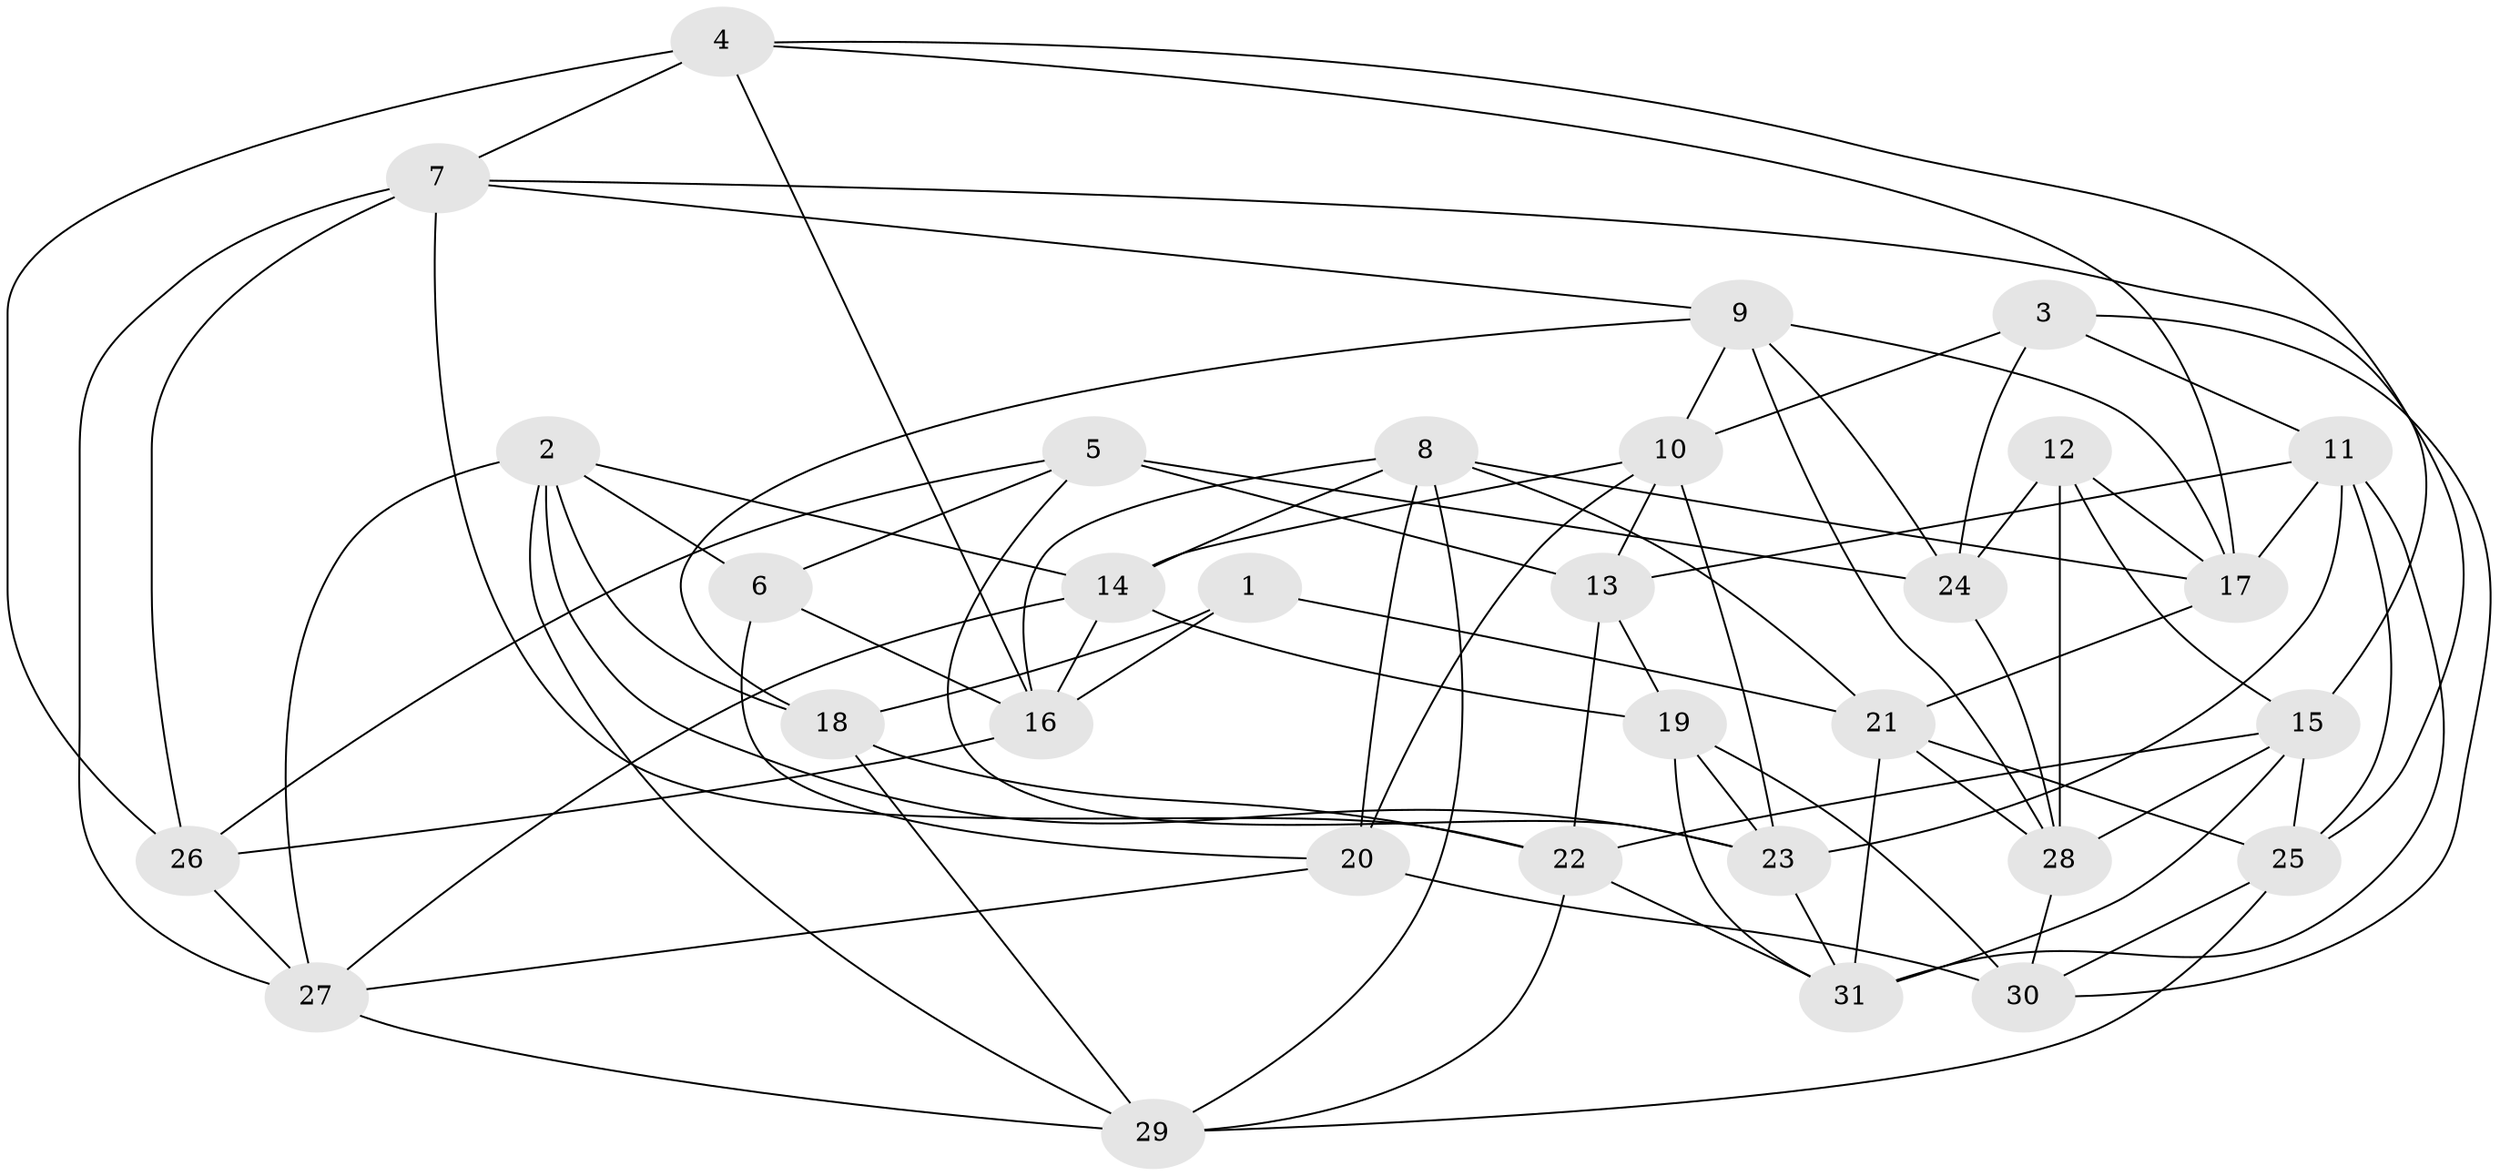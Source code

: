 // original degree distribution, {4: 1.0}
// Generated by graph-tools (version 1.1) at 2025/50/03/09/25 03:50:45]
// undirected, 31 vertices, 84 edges
graph export_dot {
graph [start="1"]
  node [color=gray90,style=filled];
  1;
  2;
  3;
  4;
  5;
  6;
  7;
  8;
  9;
  10;
  11;
  12;
  13;
  14;
  15;
  16;
  17;
  18;
  19;
  20;
  21;
  22;
  23;
  24;
  25;
  26;
  27;
  28;
  29;
  30;
  31;
  1 -- 16 [weight=1.0];
  1 -- 18 [weight=2.0];
  1 -- 21 [weight=1.0];
  2 -- 6 [weight=1.0];
  2 -- 14 [weight=1.0];
  2 -- 18 [weight=1.0];
  2 -- 23 [weight=1.0];
  2 -- 27 [weight=1.0];
  2 -- 29 [weight=1.0];
  3 -- 10 [weight=1.0];
  3 -- 11 [weight=1.0];
  3 -- 24 [weight=1.0];
  3 -- 30 [weight=1.0];
  4 -- 7 [weight=1.0];
  4 -- 15 [weight=1.0];
  4 -- 16 [weight=1.0];
  4 -- 17 [weight=1.0];
  4 -- 26 [weight=2.0];
  5 -- 6 [weight=1.0];
  5 -- 13 [weight=1.0];
  5 -- 23 [weight=1.0];
  5 -- 24 [weight=2.0];
  5 -- 26 [weight=1.0];
  6 -- 16 [weight=1.0];
  6 -- 20 [weight=1.0];
  7 -- 9 [weight=1.0];
  7 -- 22 [weight=1.0];
  7 -- 25 [weight=1.0];
  7 -- 26 [weight=1.0];
  7 -- 27 [weight=1.0];
  8 -- 14 [weight=1.0];
  8 -- 16 [weight=1.0];
  8 -- 17 [weight=1.0];
  8 -- 20 [weight=1.0];
  8 -- 21 [weight=1.0];
  8 -- 29 [weight=1.0];
  9 -- 10 [weight=1.0];
  9 -- 17 [weight=1.0];
  9 -- 18 [weight=1.0];
  9 -- 24 [weight=1.0];
  9 -- 28 [weight=1.0];
  10 -- 13 [weight=1.0];
  10 -- 14 [weight=1.0];
  10 -- 20 [weight=1.0];
  10 -- 23 [weight=1.0];
  11 -- 13 [weight=1.0];
  11 -- 17 [weight=1.0];
  11 -- 23 [weight=1.0];
  11 -- 25 [weight=1.0];
  11 -- 31 [weight=1.0];
  12 -- 15 [weight=1.0];
  12 -- 17 [weight=1.0];
  12 -- 24 [weight=1.0];
  12 -- 28 [weight=1.0];
  13 -- 19 [weight=2.0];
  13 -- 22 [weight=1.0];
  14 -- 16 [weight=1.0];
  14 -- 19 [weight=1.0];
  14 -- 27 [weight=1.0];
  15 -- 22 [weight=1.0];
  15 -- 25 [weight=1.0];
  15 -- 28 [weight=1.0];
  15 -- 31 [weight=1.0];
  16 -- 26 [weight=1.0];
  17 -- 21 [weight=1.0];
  18 -- 22 [weight=1.0];
  18 -- 29 [weight=1.0];
  19 -- 23 [weight=1.0];
  19 -- 30 [weight=1.0];
  19 -- 31 [weight=1.0];
  20 -- 27 [weight=1.0];
  20 -- 30 [weight=2.0];
  21 -- 25 [weight=1.0];
  21 -- 28 [weight=1.0];
  21 -- 31 [weight=1.0];
  22 -- 29 [weight=1.0];
  22 -- 31 [weight=1.0];
  23 -- 31 [weight=1.0];
  24 -- 28 [weight=1.0];
  25 -- 29 [weight=1.0];
  25 -- 30 [weight=1.0];
  26 -- 27 [weight=1.0];
  27 -- 29 [weight=1.0];
  28 -- 30 [weight=1.0];
}

